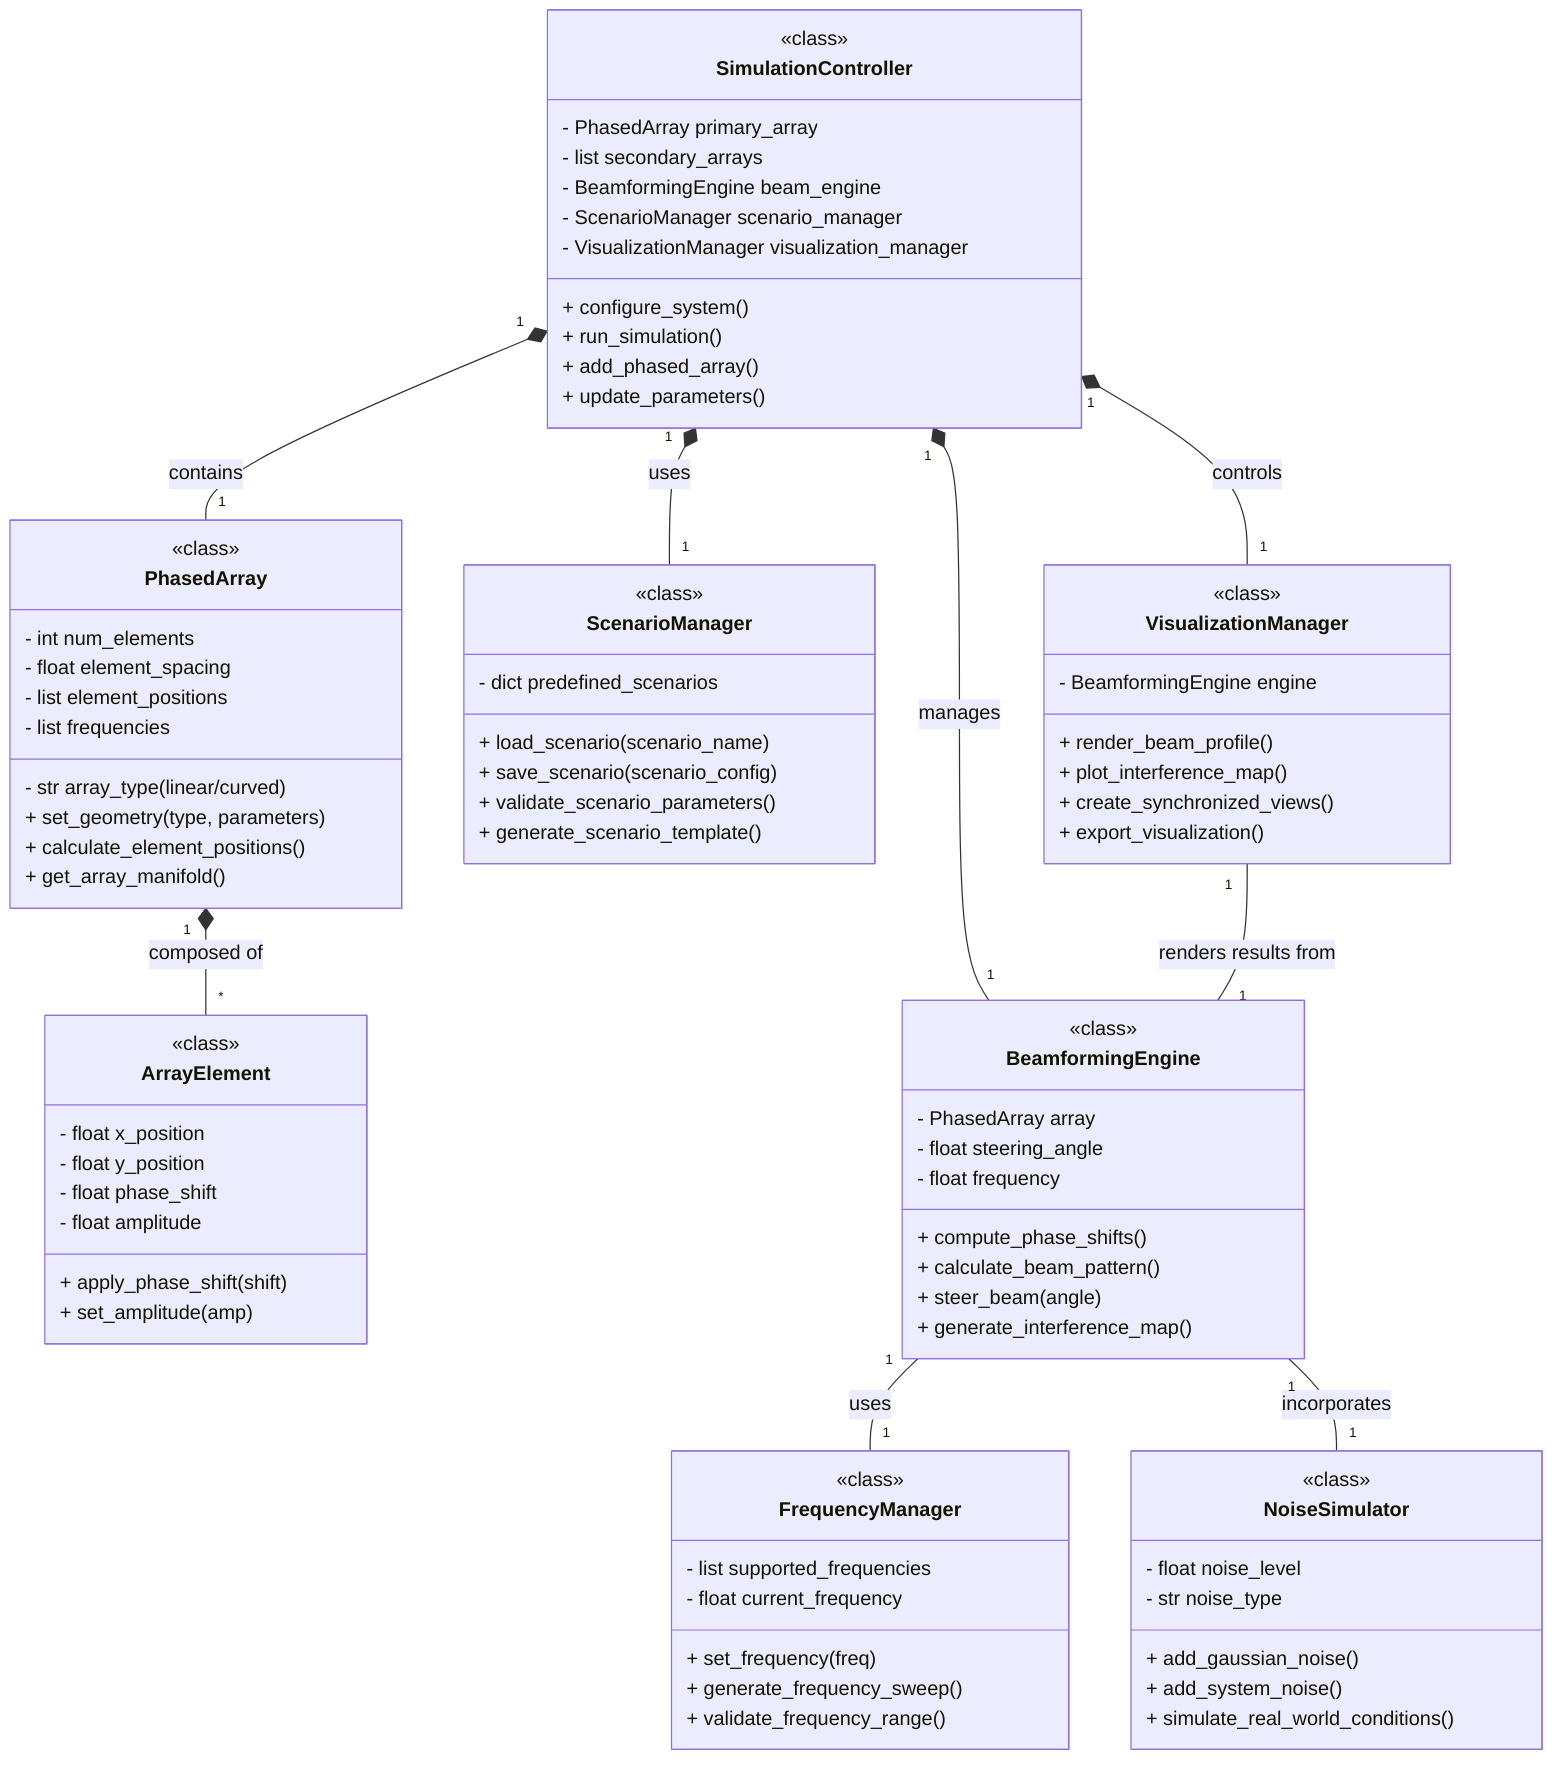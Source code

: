classDiagram
    class PhasedArray {
        <<class>>
        - int num_elements
        - float element_spacing
        - str array_type (linear/curved)
        - list element_positions
        - list frequencies

        + set_geometry(type, parameters)
        + calculate_element_positions()
        + get_array_manifold()
    }

    class ArrayElement {
        <<class>>
        - float x_position
        - float y_position
        - float phase_shift
        - float amplitude

        + apply_phase_shift(shift)
        + set_amplitude(amp)
    }

    class BeamformingEngine {
        <<class>>
        - PhasedArray array
        - float steering_angle
        - float frequency

        + compute_phase_shifts()
        + calculate_beam_pattern()
        + steer_beam(angle)
        + generate_interference_map()
    }

    class ScenarioManager {
        <<class>>
        - dict predefined_scenarios

        + load_scenario(scenario_name)
        + save_scenario(scenario_config)
        + validate_scenario_parameters()
        + generate_scenario_template()
    }

    class VisualizationManager {
        <<class>>
        - BeamformingEngine engine

        + render_beam_profile()
        + plot_interference_map()
        + create_synchronized_views()
        + export_visualization()
    }

    class SimulationController {
        <<class>>
        - PhasedArray primary_array
        - list secondary_arrays
        - BeamformingEngine beam_engine
        - ScenarioManager scenario_manager
        - VisualizationManager visualization_manager

        + configure_system()
        + run_simulation()
        + add_phased_array()
        + update_parameters()
    }

    class FrequencyManager {
        <<class>>
        - list supported_frequencies
        - float current_frequency

        + set_frequency(freq)
        + generate_frequency_sweep()
        + validate_frequency_range()
    }

    class NoiseSimulator {
        <<class>>
        - float noise_level
        - str noise_type

        + add_gaussian_noise()
        + add_system_noise()
        + simulate_real_world_conditions()
    }

    SimulationController "1" *-- "1" PhasedArray : contains
    SimulationController "1" *-- "1" BeamformingEngine : manages
    SimulationController "1" *-- "1" ScenarioManager : uses
    SimulationController "1" *-- "1" VisualizationManager : controls

    PhasedArray "1" *-- "*" ArrayElement : composed of

    BeamformingEngine "1" -- "1" FrequencyManager : uses
    BeamformingEngine "1" -- "1" NoiseSimulator : incorporates

    VisualizationManager "1" -- "1" BeamformingEngine : renders results from